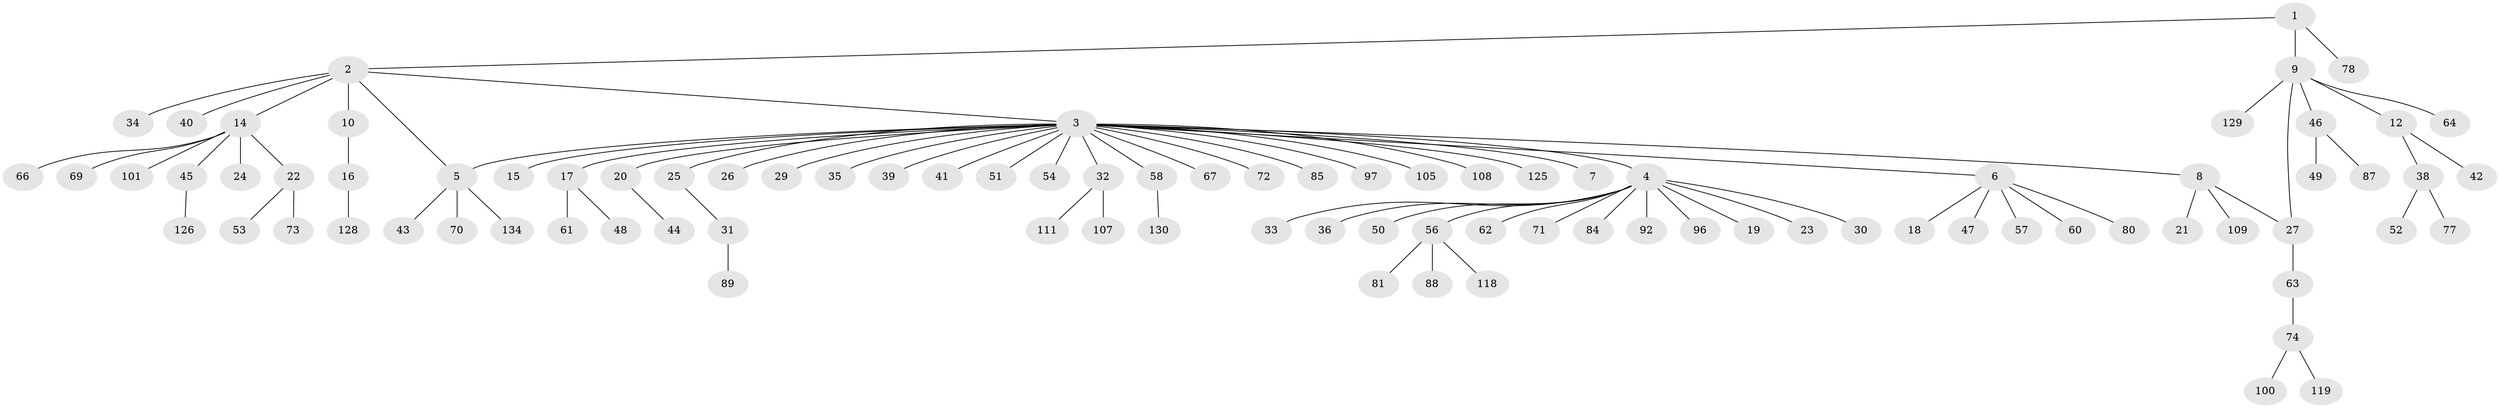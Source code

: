 // original degree distribution, {3: 0.05223880597014925, 15: 0.007462686567164179, 26: 0.007462686567164179, 13: 0.007462686567164179, 5: 0.007462686567164179, 6: 0.007462686567164179, 2: 0.16417910447761194, 4: 0.03731343283582089, 8: 0.007462686567164179, 1: 0.6791044776119403, 7: 0.022388059701492536}
// Generated by graph-tools (version 1.1) at 2025/18/03/04/25 18:18:10]
// undirected, 93 vertices, 94 edges
graph export_dot {
graph [start="1"]
  node [color=gray90,style=filled];
  1;
  2 [super="+37+99+104+120+124+127+114+83"];
  3;
  4;
  5;
  6;
  7 [super="+13"];
  8;
  9 [super="+11+65"];
  10;
  12 [super="+76+103+110+75"];
  14;
  15;
  16;
  17 [super="+28"];
  18;
  19;
  20;
  21;
  22 [super="+79"];
  23 [super="+68"];
  24;
  25 [super="+98"];
  26;
  27 [super="+117+122+102+93"];
  29;
  30;
  31;
  32;
  33;
  34;
  35;
  36;
  38;
  39;
  40;
  41;
  42;
  43;
  44;
  45;
  46;
  47;
  48;
  49;
  50;
  51;
  52;
  53;
  54 [super="+59"];
  56;
  57;
  58;
  60;
  61;
  62 [super="+116"];
  63;
  64;
  66 [super="+95+106+82"];
  67;
  69;
  70 [super="+121"];
  71;
  72 [super="+131"];
  73;
  74;
  77;
  78;
  80;
  81;
  84 [super="+91"];
  85;
  87;
  88;
  89;
  92 [super="+94"];
  96;
  97;
  100;
  101;
  105;
  107;
  108;
  109;
  111;
  118;
  119;
  125;
  126;
  128;
  129;
  130;
  134;
  1 -- 2;
  1 -- 9;
  1 -- 78;
  2 -- 3;
  2 -- 5;
  2 -- 10;
  2 -- 14;
  2 -- 34;
  2 -- 40;
  3 -- 4;
  3 -- 5;
  3 -- 6;
  3 -- 7;
  3 -- 8;
  3 -- 15;
  3 -- 17;
  3 -- 20;
  3 -- 25;
  3 -- 26;
  3 -- 29;
  3 -- 32;
  3 -- 35;
  3 -- 39;
  3 -- 41;
  3 -- 51;
  3 -- 54;
  3 -- 58;
  3 -- 67;
  3 -- 72;
  3 -- 85;
  3 -- 97;
  3 -- 105;
  3 -- 108;
  3 -- 125;
  4 -- 19;
  4 -- 23;
  4 -- 30;
  4 -- 33;
  4 -- 36;
  4 -- 50;
  4 -- 56;
  4 -- 62;
  4 -- 71;
  4 -- 84;
  4 -- 92;
  4 -- 96;
  5 -- 43;
  5 -- 70;
  5 -- 134;
  6 -- 18;
  6 -- 47;
  6 -- 57;
  6 -- 60;
  6 -- 80;
  8 -- 21;
  8 -- 27;
  8 -- 109;
  9 -- 12;
  9 -- 27;
  9 -- 46;
  9 -- 64;
  9 -- 129;
  10 -- 16;
  12 -- 38;
  12 -- 42;
  14 -- 22;
  14 -- 24;
  14 -- 45;
  14 -- 66;
  14 -- 69;
  14 -- 101;
  16 -- 128;
  17 -- 48;
  17 -- 61;
  20 -- 44;
  22 -- 53;
  22 -- 73;
  25 -- 31;
  27 -- 63;
  31 -- 89;
  32 -- 107;
  32 -- 111;
  38 -- 52;
  38 -- 77;
  45 -- 126;
  46 -- 49;
  46 -- 87;
  56 -- 81;
  56 -- 88;
  56 -- 118;
  58 -- 130;
  63 -- 74;
  74 -- 100;
  74 -- 119;
}
